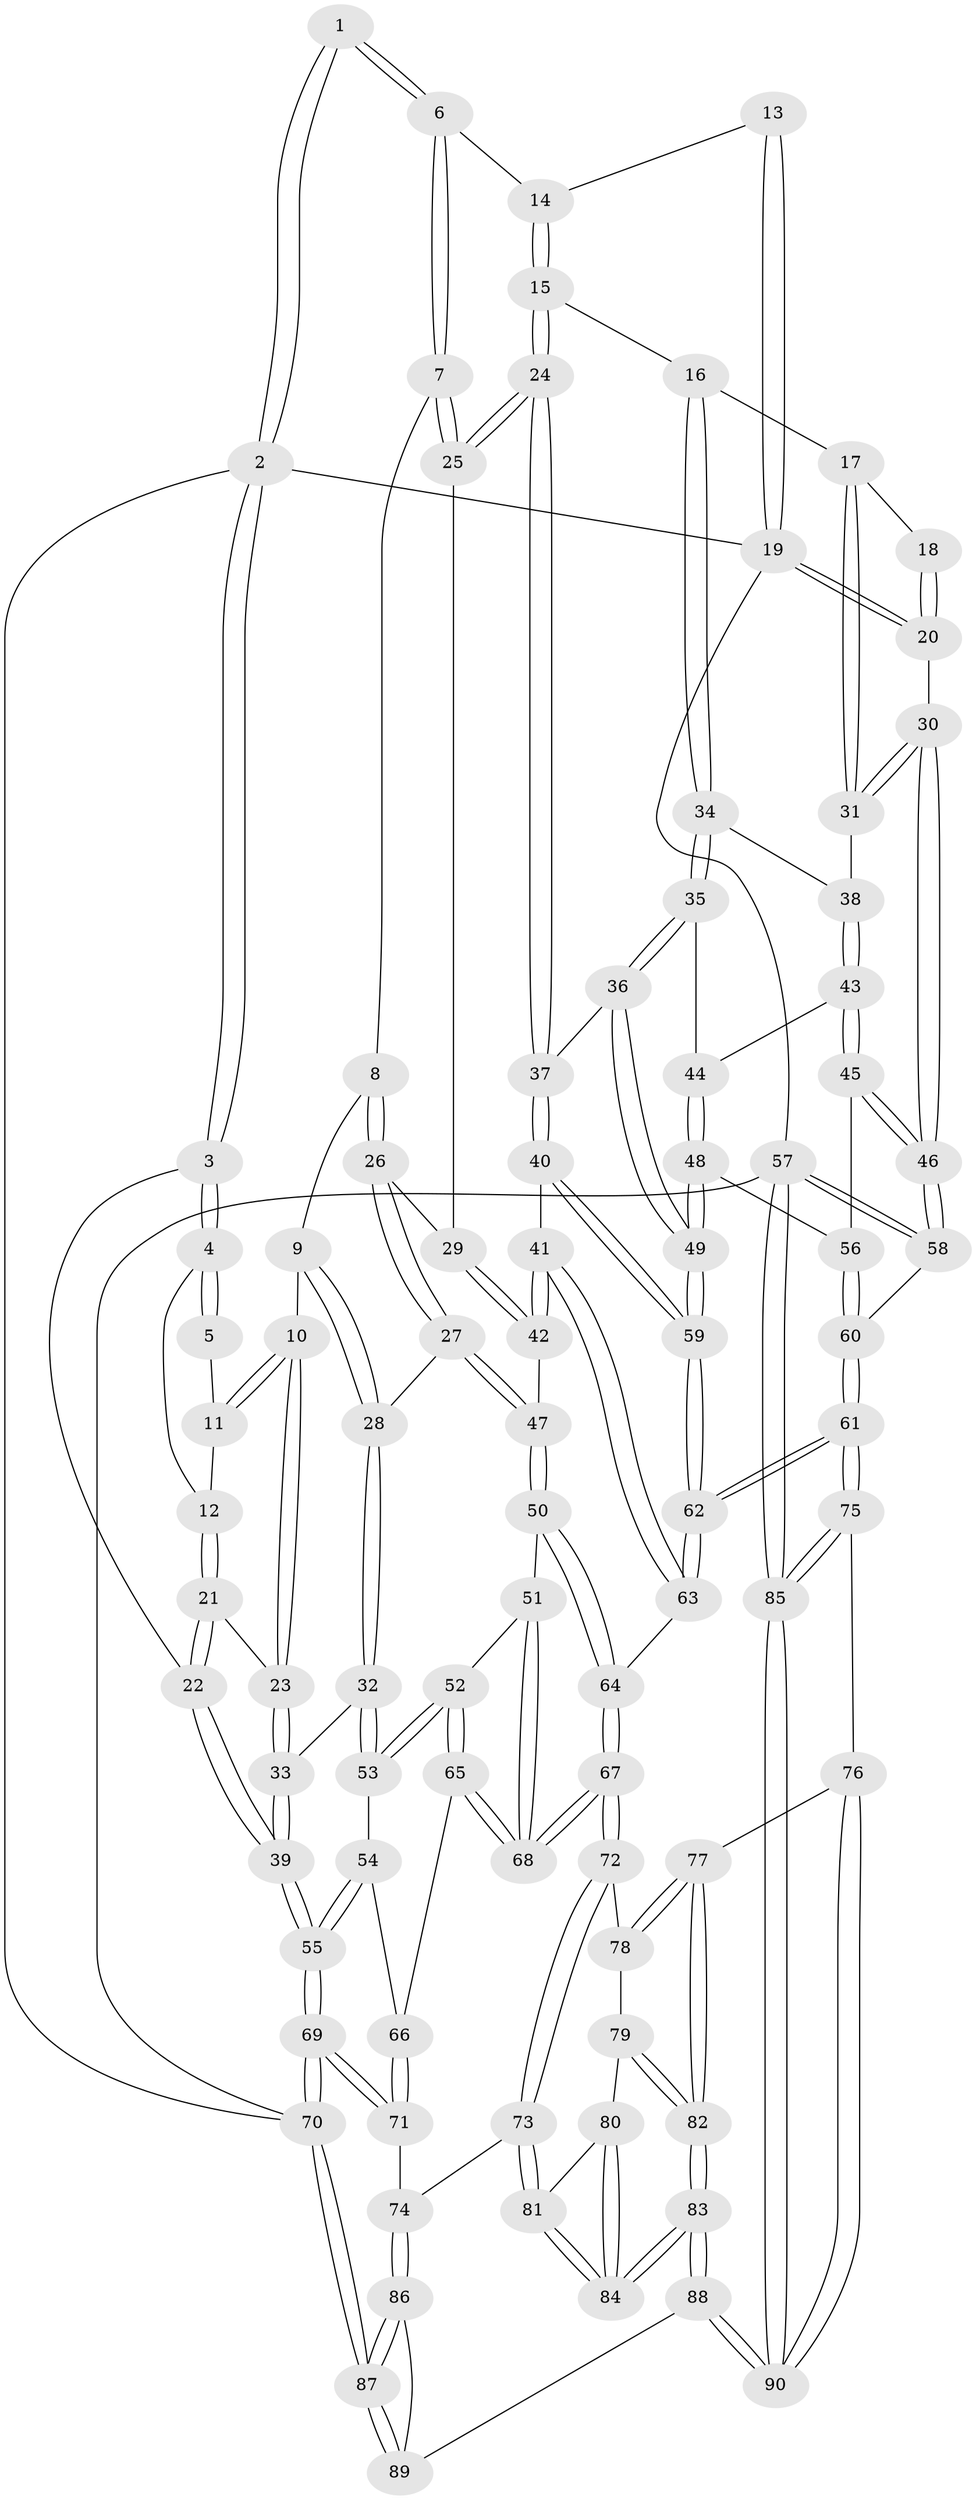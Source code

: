 // coarse degree distribution, {3: 0.3793103448275862, 2: 0.10344827586206896, 4: 0.3793103448275862, 5: 0.06896551724137931, 6: 0.034482758620689655, 7: 0.034482758620689655}
// Generated by graph-tools (version 1.1) at 2025/38/03/04/25 23:38:34]
// undirected, 90 vertices, 222 edges
graph export_dot {
  node [color=gray90,style=filled];
  1 [pos="+0.2541018618693532+0"];
  2 [pos="+0+0"];
  3 [pos="+0+0.04819083282351138"];
  4 [pos="+0+0.08063365694756673"];
  5 [pos="+0.1105285405210965+0.004881032406783418"];
  6 [pos="+0.43247282070840315+0"];
  7 [pos="+0.4252346971646643+0"];
  8 [pos="+0.35789896640272467+0"];
  9 [pos="+0.3031503525701843+0.05640554980876504"];
  10 [pos="+0.20121383231102577+0.1592165095412072"];
  11 [pos="+0.10914654286263983+0.05285178108406772"];
  12 [pos="+0.07256335992556744+0.12506128476891276"];
  13 [pos="+1+0"];
  14 [pos="+0.5669260818973548+0"];
  15 [pos="+0.6744073465926659+0.03556650622469333"];
  16 [pos="+0.8577364909479749+0.139761923654764"];
  17 [pos="+0.9050711418303661+0.1370810953923194"];
  18 [pos="+0.9266874672356364+0.061632984670279306"];
  19 [pos="+1+0"];
  20 [pos="+1+0"];
  21 [pos="+0.10955211961277696+0.17934946679971794"];
  22 [pos="+0+0.3197089357122234"];
  23 [pos="+0.17275153377299027+0.19926826636043682"];
  24 [pos="+0.6342751833332241+0.3174088264403888"];
  25 [pos="+0.4930766031061726+0.2484526578080913"];
  26 [pos="+0.3704072198985601+0.28838449084173656"];
  27 [pos="+0.34007254854082136+0.3260666384904186"];
  28 [pos="+0.2953192574283393+0.31899878419315536"];
  29 [pos="+0.4245920761046251+0.27652209622138674"];
  30 [pos="+1+0.15250020395911174"];
  31 [pos="+0.9375679048926935+0.1524830565925797"];
  32 [pos="+0.19827204207060695+0.3099830881533968"];
  33 [pos="+0.19301003344013112+0.3034486191771874"];
  34 [pos="+0.8137224825858569+0.2812230813345073"];
  35 [pos="+0.8058480942257176+0.29055201219384597"];
  36 [pos="+0.6635953578933028+0.3260601795548015"];
  37 [pos="+0.6354543071767653+0.3207457658215196"];
  38 [pos="+0.9442242469162575+0.30137664908280054"];
  39 [pos="+0+0.35560974744177454"];
  40 [pos="+0.5874097194411768+0.4045539374662891"];
  41 [pos="+0.5680520712599911+0.4248292308523816"];
  42 [pos="+0.5394144672938913+0.42147319527764326"];
  43 [pos="+0.9741516179301041+0.35139376196308597"];
  44 [pos="+0.8499600887272303+0.36433009847149445"];
  45 [pos="+1+0.4808041352999247"];
  46 [pos="+1+0.4926108180328452"];
  47 [pos="+0.38305864215724966+0.4187052321339381"];
  48 [pos="+0.8336715925376729+0.42522249738277046"];
  49 [pos="+0.7799469993304554+0.4383939019714487"];
  50 [pos="+0.37067745921973816+0.4461625694696676"];
  51 [pos="+0.2943495107288943+0.5114232957787701"];
  52 [pos="+0.2917288050114792+0.5125343171900998"];
  53 [pos="+0.1756284746656337+0.4135678605898522"];
  54 [pos="+0.10496692932710076+0.47747204603255083"];
  55 [pos="+0+0.5877103189813835"];
  56 [pos="+0.8401124971566815+0.4297632274961081"];
  57 [pos="+1+1"];
  58 [pos="+1+0.5194533081050546"];
  59 [pos="+0.7563597754841708+0.5319628179205581"];
  60 [pos="+0.8865591257550703+0.6356141461701399"];
  61 [pos="+0.7927320854628566+0.6925374094023689"];
  62 [pos="+0.7804169419644356+0.675873391560567"];
  63 [pos="+0.5630298677294489+0.5490573227599597"];
  64 [pos="+0.47335041188255184+0.6229760276778045"];
  65 [pos="+0.2560792709833304+0.5754937101384198"];
  66 [pos="+0.24533981505718155+0.5895879549536346"];
  67 [pos="+0.4598876980075615+0.646681714744468"];
  68 [pos="+0.4335074999172616+0.6293588666033783"];
  69 [pos="+0+0.6529417265198415"];
  70 [pos="+0+1"];
  71 [pos="+0.21544352345986037+0.6982945229538869"];
  72 [pos="+0.4586084757769811+0.6527976934430496"];
  73 [pos="+0.28576621215847986+0.730245277511178"];
  74 [pos="+0.2403330236603626+0.7237540617339001"];
  75 [pos="+0.7809005494593328+0.7442038730846309"];
  76 [pos="+0.6876220621871197+0.8042297524979165"];
  77 [pos="+0.66385141379013+0.8122344069619197"];
  78 [pos="+0.4823272434335814+0.6928826040282886"];
  79 [pos="+0.46628092091303275+0.7428831552480043"];
  80 [pos="+0.44181049678936346+0.7708705257221856"];
  81 [pos="+0.3535550260203155+0.8130912961692927"];
  82 [pos="+0.49179528980376785+1"];
  83 [pos="+0.45480332033779564+1"];
  84 [pos="+0.4029096159195457+0.91101958232753"];
  85 [pos="+1+1"];
  86 [pos="+0.23818960496609975+0.733063337239717"];
  87 [pos="+0+1"];
  88 [pos="+0.4360849695380835+1"];
  89 [pos="+0.2438681977915909+1"];
  90 [pos="+0.8235577750319852+1"];
  1 -- 2;
  1 -- 2;
  1 -- 6;
  1 -- 6;
  2 -- 3;
  2 -- 3;
  2 -- 19;
  2 -- 70;
  3 -- 4;
  3 -- 4;
  3 -- 22;
  4 -- 5;
  4 -- 5;
  4 -- 12;
  5 -- 11;
  6 -- 7;
  6 -- 7;
  6 -- 14;
  7 -- 8;
  7 -- 25;
  7 -- 25;
  8 -- 9;
  8 -- 26;
  8 -- 26;
  9 -- 10;
  9 -- 28;
  9 -- 28;
  10 -- 11;
  10 -- 11;
  10 -- 23;
  10 -- 23;
  11 -- 12;
  12 -- 21;
  12 -- 21;
  13 -- 14;
  13 -- 19;
  13 -- 19;
  14 -- 15;
  14 -- 15;
  15 -- 16;
  15 -- 24;
  15 -- 24;
  16 -- 17;
  16 -- 34;
  16 -- 34;
  17 -- 18;
  17 -- 31;
  17 -- 31;
  18 -- 20;
  18 -- 20;
  19 -- 20;
  19 -- 20;
  19 -- 57;
  20 -- 30;
  21 -- 22;
  21 -- 22;
  21 -- 23;
  22 -- 39;
  22 -- 39;
  23 -- 33;
  23 -- 33;
  24 -- 25;
  24 -- 25;
  24 -- 37;
  24 -- 37;
  25 -- 29;
  26 -- 27;
  26 -- 27;
  26 -- 29;
  27 -- 28;
  27 -- 47;
  27 -- 47;
  28 -- 32;
  28 -- 32;
  29 -- 42;
  29 -- 42;
  30 -- 31;
  30 -- 31;
  30 -- 46;
  30 -- 46;
  31 -- 38;
  32 -- 33;
  32 -- 53;
  32 -- 53;
  33 -- 39;
  33 -- 39;
  34 -- 35;
  34 -- 35;
  34 -- 38;
  35 -- 36;
  35 -- 36;
  35 -- 44;
  36 -- 37;
  36 -- 49;
  36 -- 49;
  37 -- 40;
  37 -- 40;
  38 -- 43;
  38 -- 43;
  39 -- 55;
  39 -- 55;
  40 -- 41;
  40 -- 59;
  40 -- 59;
  41 -- 42;
  41 -- 42;
  41 -- 63;
  41 -- 63;
  42 -- 47;
  43 -- 44;
  43 -- 45;
  43 -- 45;
  44 -- 48;
  44 -- 48;
  45 -- 46;
  45 -- 46;
  45 -- 56;
  46 -- 58;
  46 -- 58;
  47 -- 50;
  47 -- 50;
  48 -- 49;
  48 -- 49;
  48 -- 56;
  49 -- 59;
  49 -- 59;
  50 -- 51;
  50 -- 64;
  50 -- 64;
  51 -- 52;
  51 -- 68;
  51 -- 68;
  52 -- 53;
  52 -- 53;
  52 -- 65;
  52 -- 65;
  53 -- 54;
  54 -- 55;
  54 -- 55;
  54 -- 66;
  55 -- 69;
  55 -- 69;
  56 -- 60;
  56 -- 60;
  57 -- 58;
  57 -- 58;
  57 -- 85;
  57 -- 85;
  57 -- 70;
  58 -- 60;
  59 -- 62;
  59 -- 62;
  60 -- 61;
  60 -- 61;
  61 -- 62;
  61 -- 62;
  61 -- 75;
  61 -- 75;
  62 -- 63;
  62 -- 63;
  63 -- 64;
  64 -- 67;
  64 -- 67;
  65 -- 66;
  65 -- 68;
  65 -- 68;
  66 -- 71;
  66 -- 71;
  67 -- 68;
  67 -- 68;
  67 -- 72;
  67 -- 72;
  69 -- 70;
  69 -- 70;
  69 -- 71;
  69 -- 71;
  70 -- 87;
  70 -- 87;
  71 -- 74;
  72 -- 73;
  72 -- 73;
  72 -- 78;
  73 -- 74;
  73 -- 81;
  73 -- 81;
  74 -- 86;
  74 -- 86;
  75 -- 76;
  75 -- 85;
  75 -- 85;
  76 -- 77;
  76 -- 90;
  76 -- 90;
  77 -- 78;
  77 -- 78;
  77 -- 82;
  77 -- 82;
  78 -- 79;
  79 -- 80;
  79 -- 82;
  79 -- 82;
  80 -- 81;
  80 -- 84;
  80 -- 84;
  81 -- 84;
  81 -- 84;
  82 -- 83;
  82 -- 83;
  83 -- 84;
  83 -- 84;
  83 -- 88;
  83 -- 88;
  85 -- 90;
  85 -- 90;
  86 -- 87;
  86 -- 87;
  86 -- 89;
  87 -- 89;
  87 -- 89;
  88 -- 89;
  88 -- 90;
  88 -- 90;
}
